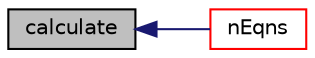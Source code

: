 digraph "calculate"
{
  bgcolor="transparent";
  edge [fontname="Helvetica",fontsize="10",labelfontname="Helvetica",labelfontsize="10"];
  node [fontname="Helvetica",fontsize="10",shape=record];
  rankdir="LR";
  Node1 [label="calculate",height=0.2,width=0.4,color="black", fillcolor="grey75", style="filled", fontcolor="black"];
  Node1 -> Node2 [dir="back",color="midnightblue",fontsize="10",style="solid",fontname="Helvetica"];
  Node2 [label="nEqns",height=0.2,width=0.4,color="red",URL="$a02095.html#aafa1e21c4916e29fd20e77a25ae73720",tooltip="Number of ODE&#39;s to solve. "];
}
